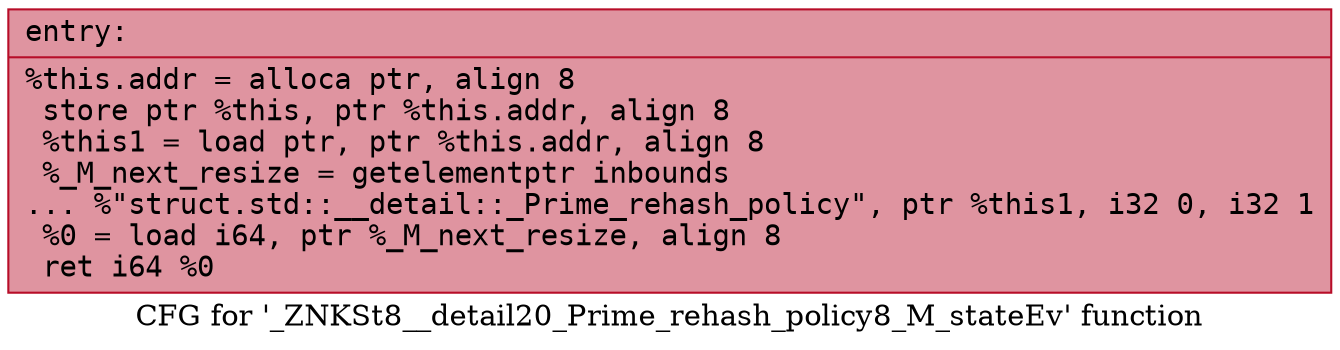 digraph "CFG for '_ZNKSt8__detail20_Prime_rehash_policy8_M_stateEv' function" {
	label="CFG for '_ZNKSt8__detail20_Prime_rehash_policy8_M_stateEv' function";

	Node0x556bfea05050 [shape=record,color="#b70d28ff", style=filled, fillcolor="#b70d2870" fontname="Courier",label="{entry:\l|  %this.addr = alloca ptr, align 8\l  store ptr %this, ptr %this.addr, align 8\l  %this1 = load ptr, ptr %this.addr, align 8\l  %_M_next_resize = getelementptr inbounds\l... %\"struct.std::__detail::_Prime_rehash_policy\", ptr %this1, i32 0, i32 1\l  %0 = load i64, ptr %_M_next_resize, align 8\l  ret i64 %0\l}"];
}
